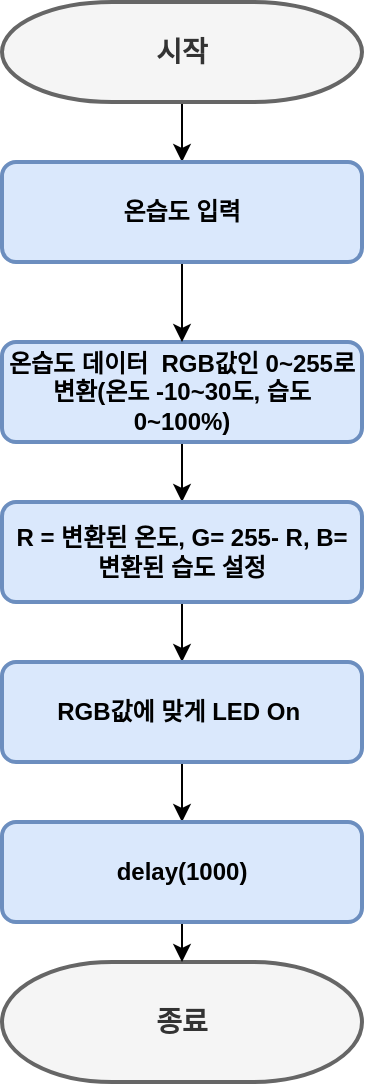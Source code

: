 <mxfile version="20.5.3" type="github">
  <diagram id="BPUWHW1fypjAkqIF5soi" name="페이지-1">
    <mxGraphModel dx="1038" dy="579" grid="1" gridSize="10" guides="1" tooltips="1" connect="1" arrows="1" fold="1" page="1" pageScale="1" pageWidth="827" pageHeight="1169" math="0" shadow="0">
      <root>
        <mxCell id="0" />
        <mxCell id="1" parent="0" />
        <mxCell id="G-FiUflrU5_sRGjbSIZ_-8" style="edgeStyle=orthogonalEdgeStyle;rounded=0;orthogonalLoop=1;jettySize=auto;html=1;exitX=0.5;exitY=1;exitDx=0;exitDy=0;exitPerimeter=0;entryX=0.5;entryY=0;entryDx=0;entryDy=0;" edge="1" parent="1" source="G-FiUflrU5_sRGjbSIZ_-1" target="G-FiUflrU5_sRGjbSIZ_-7">
          <mxGeometry relative="1" as="geometry" />
        </mxCell>
        <mxCell id="G-FiUflrU5_sRGjbSIZ_-1" value="&lt;font style=&quot;font-size: 14px;&quot;&gt;&lt;b&gt;시작&lt;/b&gt;&lt;/font&gt;" style="strokeWidth=2;html=1;shape=mxgraph.flowchart.terminator;whiteSpace=wrap;fillColor=#f5f5f5;fontColor=#333333;strokeColor=#666666;" vertex="1" parent="1">
          <mxGeometry x="220" y="10" width="180" height="50" as="geometry" />
        </mxCell>
        <mxCell id="G-FiUflrU5_sRGjbSIZ_-2" value="&lt;font style=&quot;font-size: 14px;&quot;&gt;&lt;b&gt;종료&lt;/b&gt;&lt;/font&gt;" style="strokeWidth=2;html=1;shape=mxgraph.flowchart.terminator;whiteSpace=wrap;fillColor=#f5f5f5;fontColor=#333333;strokeColor=#666666;" vertex="1" parent="1">
          <mxGeometry x="220" y="490" width="180" height="60" as="geometry" />
        </mxCell>
        <mxCell id="G-FiUflrU5_sRGjbSIZ_-10" style="edgeStyle=orthogonalEdgeStyle;rounded=0;orthogonalLoop=1;jettySize=auto;html=1;entryX=0.5;entryY=0;entryDx=0;entryDy=0;" edge="1" parent="1" source="G-FiUflrU5_sRGjbSIZ_-3" target="G-FiUflrU5_sRGjbSIZ_-4">
          <mxGeometry relative="1" as="geometry" />
        </mxCell>
        <mxCell id="G-FiUflrU5_sRGjbSIZ_-3" value="&lt;b&gt;온습도 데이터&amp;nbsp; RGB값인 0~255로 변환(온도 -10~30도, 습도 0~100%)&lt;/b&gt;" style="rounded=1;whiteSpace=wrap;html=1;absoluteArcSize=1;arcSize=14;strokeWidth=2;fillColor=#dae8fc;strokeColor=#6c8ebf;" vertex="1" parent="1">
          <mxGeometry x="220" y="180" width="180" height="50" as="geometry" />
        </mxCell>
        <mxCell id="G-FiUflrU5_sRGjbSIZ_-11" style="edgeStyle=orthogonalEdgeStyle;rounded=0;orthogonalLoop=1;jettySize=auto;html=1;exitX=0.5;exitY=1;exitDx=0;exitDy=0;" edge="1" parent="1" source="G-FiUflrU5_sRGjbSIZ_-4" target="G-FiUflrU5_sRGjbSIZ_-5">
          <mxGeometry relative="1" as="geometry" />
        </mxCell>
        <mxCell id="G-FiUflrU5_sRGjbSIZ_-4" value="&lt;b&gt;R = 변환된 온도, G= 255- R, B= 변환된 습도 설정&lt;/b&gt;" style="rounded=1;whiteSpace=wrap;html=1;absoluteArcSize=1;arcSize=14;strokeWidth=2;fillColor=#dae8fc;strokeColor=#6c8ebf;" vertex="1" parent="1">
          <mxGeometry x="220" y="260" width="180" height="50" as="geometry" />
        </mxCell>
        <mxCell id="G-FiUflrU5_sRGjbSIZ_-12" style="edgeStyle=orthogonalEdgeStyle;rounded=0;orthogonalLoop=1;jettySize=auto;html=1;exitX=0.5;exitY=1;exitDx=0;exitDy=0;entryX=0.5;entryY=0;entryDx=0;entryDy=0;" edge="1" parent="1" source="G-FiUflrU5_sRGjbSIZ_-5" target="G-FiUflrU5_sRGjbSIZ_-6">
          <mxGeometry relative="1" as="geometry" />
        </mxCell>
        <mxCell id="G-FiUflrU5_sRGjbSIZ_-5" value="&lt;b&gt;RGB값에 맞게 LED On&amp;nbsp;&lt;/b&gt;" style="rounded=1;whiteSpace=wrap;html=1;absoluteArcSize=1;arcSize=14;strokeWidth=2;fillColor=#dae8fc;strokeColor=#6c8ebf;" vertex="1" parent="1">
          <mxGeometry x="220" y="340" width="180" height="50" as="geometry" />
        </mxCell>
        <mxCell id="G-FiUflrU5_sRGjbSIZ_-13" style="edgeStyle=orthogonalEdgeStyle;rounded=0;orthogonalLoop=1;jettySize=auto;html=1;exitX=0.5;exitY=1;exitDx=0;exitDy=0;entryX=0.5;entryY=0;entryDx=0;entryDy=0;entryPerimeter=0;" edge="1" parent="1" source="G-FiUflrU5_sRGjbSIZ_-6" target="G-FiUflrU5_sRGjbSIZ_-2">
          <mxGeometry relative="1" as="geometry" />
        </mxCell>
        <mxCell id="G-FiUflrU5_sRGjbSIZ_-6" value="&lt;b&gt;delay(1000)&lt;/b&gt;" style="rounded=1;whiteSpace=wrap;html=1;absoluteArcSize=1;arcSize=14;strokeWidth=2;fillColor=#dae8fc;strokeColor=#6c8ebf;" vertex="1" parent="1">
          <mxGeometry x="220" y="420" width="180" height="50" as="geometry" />
        </mxCell>
        <mxCell id="G-FiUflrU5_sRGjbSIZ_-9" style="edgeStyle=orthogonalEdgeStyle;rounded=0;orthogonalLoop=1;jettySize=auto;html=1;exitX=0.5;exitY=1;exitDx=0;exitDy=0;entryX=0.5;entryY=0;entryDx=0;entryDy=0;" edge="1" parent="1" source="G-FiUflrU5_sRGjbSIZ_-7" target="G-FiUflrU5_sRGjbSIZ_-3">
          <mxGeometry relative="1" as="geometry" />
        </mxCell>
        <mxCell id="G-FiUflrU5_sRGjbSIZ_-7" value="&lt;b&gt;온습도 입력&lt;/b&gt;" style="rounded=1;whiteSpace=wrap;html=1;absoluteArcSize=1;arcSize=14;strokeWidth=2;fillColor=#dae8fc;strokeColor=#6c8ebf;" vertex="1" parent="1">
          <mxGeometry x="220" y="90" width="180" height="50" as="geometry" />
        </mxCell>
      </root>
    </mxGraphModel>
  </diagram>
</mxfile>
